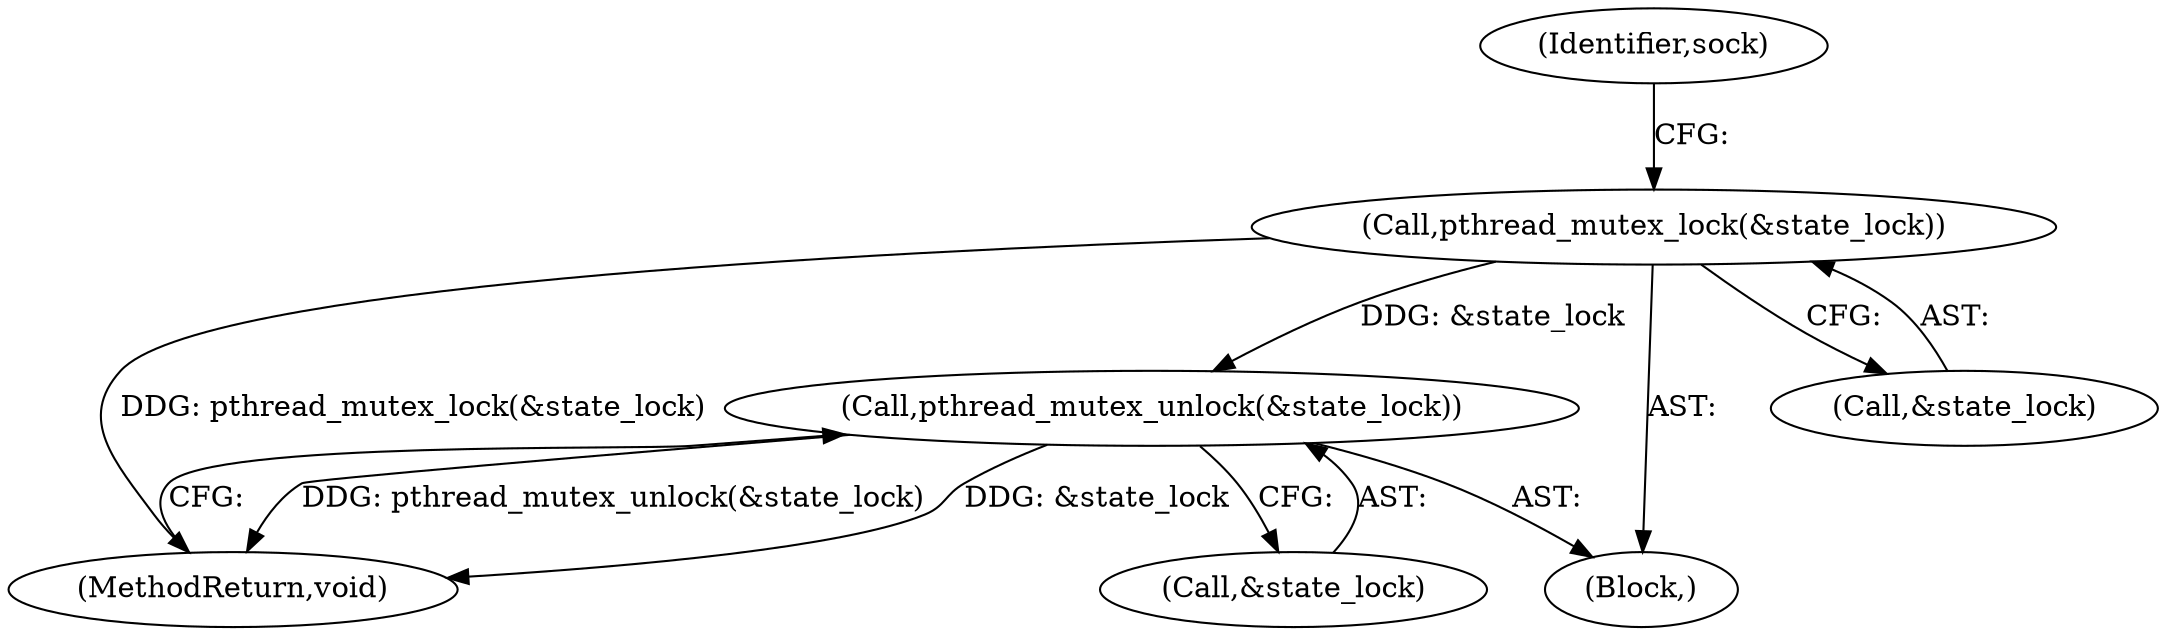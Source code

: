 digraph "0_Android_472271b153c5dc53c28beac55480a8d8434b2d5c_30@API" {
"1000292" [label="(Call,pthread_mutex_unlock(&state_lock))"];
"1000113" [label="(Call,pthread_mutex_lock(&state_lock))"];
"1000113" [label="(Call,pthread_mutex_lock(&state_lock))"];
"1000295" [label="(MethodReturn,void)"];
"1000293" [label="(Call,&state_lock)"];
"1000117" [label="(Identifier,sock)"];
"1000107" [label="(Block,)"];
"1000114" [label="(Call,&state_lock)"];
"1000292" [label="(Call,pthread_mutex_unlock(&state_lock))"];
"1000292" -> "1000107"  [label="AST: "];
"1000292" -> "1000293"  [label="CFG: "];
"1000293" -> "1000292"  [label="AST: "];
"1000295" -> "1000292"  [label="CFG: "];
"1000292" -> "1000295"  [label="DDG: pthread_mutex_unlock(&state_lock)"];
"1000292" -> "1000295"  [label="DDG: &state_lock"];
"1000113" -> "1000292"  [label="DDG: &state_lock"];
"1000113" -> "1000107"  [label="AST: "];
"1000113" -> "1000114"  [label="CFG: "];
"1000114" -> "1000113"  [label="AST: "];
"1000117" -> "1000113"  [label="CFG: "];
"1000113" -> "1000295"  [label="DDG: pthread_mutex_lock(&state_lock)"];
}
